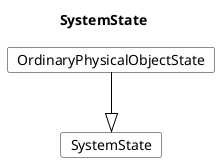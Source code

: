@startuml
Title SystemState 

Card SystemState #fff [
SystemState
]
Card OrdinaryPhysicalObjectState #fff [
OrdinaryPhysicalObjectState
]
OrdinaryPhysicalObjectState --|> SystemState  #000 
@enduml